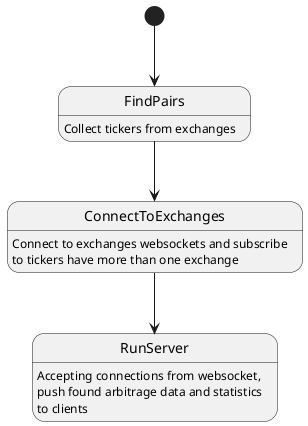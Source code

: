 @startuml
[*] --> FindPairs
FindPairs : Collect tickers from exchanges
FindPairs --> ConnectToExchanges
ConnectToExchanges : Connect to exchanges websockets and subscribe\nto tickers have more than one exchange
ConnectToExchanges --> RunServer
RunServer : Accepting connections from websocket,\npush found arbitrage data and statistics\nto clients
@enduml
